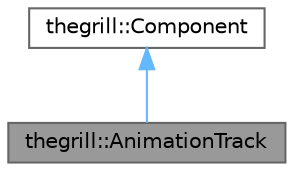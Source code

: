 digraph "thegrill::AnimationTrack"
{
 // LATEX_PDF_SIZE
  bgcolor="transparent";
  edge [fontname=Helvetica,fontsize=10,labelfontname=Helvetica,labelfontsize=10];
  node [fontname=Helvetica,fontsize=10,shape=box,height=0.2,width=0.4];
  Node1 [id="Node000001",label="thegrill::AnimationTrack",height=0.2,width=0.4,color="gray40", fillcolor="grey60", style="filled", fontcolor="black",tooltip="The AnimationTrack class holds data for an animation track, including keyframes."];
  Node2 -> Node1 [id="edge1_Node000001_Node000002",dir="back",color="steelblue1",style="solid",tooltip=" "];
  Node2 [id="Node000002",label="thegrill::Component",height=0.2,width=0.4,color="gray40", fillcolor="white", style="filled",URL="$structthegrill_1_1_component.html",tooltip="Base class for all components in the engine."];
}
